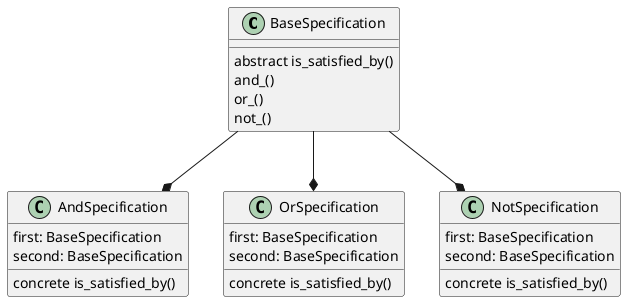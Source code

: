 @startuml
class BaseSpecification{
    abstract is_satisfied_by()
    and_()
    or_()
    not_()
}

class AndSpecification{
    first: BaseSpecification
    second: BaseSpecification
    concrete is_satisfied_by()
}

class OrSpecification{
    first: BaseSpecification
    second: BaseSpecification
    concrete is_satisfied_by()
}

class NotSpecification{
    first: BaseSpecification
    second: BaseSpecification
    concrete is_satisfied_by()
}

BaseSpecification --* AndSpecification
BaseSpecification --* OrSpecification
BaseSpecification --* NotSpecification

@enduml